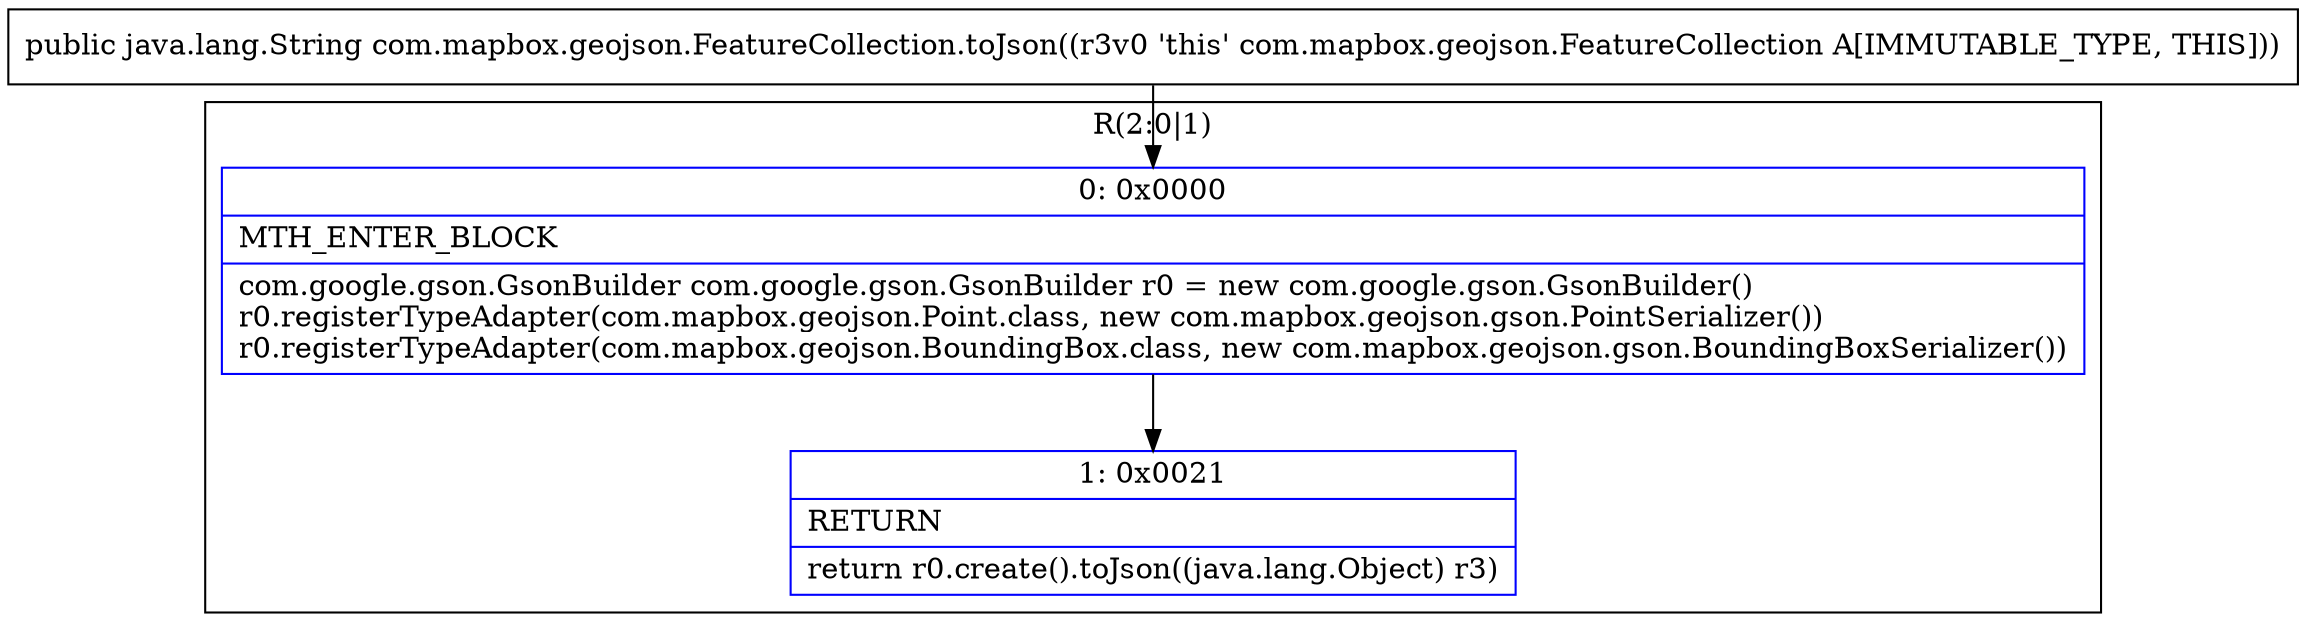 digraph "CFG forcom.mapbox.geojson.FeatureCollection.toJson()Ljava\/lang\/String;" {
subgraph cluster_Region_1745412793 {
label = "R(2:0|1)";
node [shape=record,color=blue];
Node_0 [shape=record,label="{0\:\ 0x0000|MTH_ENTER_BLOCK\l|com.google.gson.GsonBuilder com.google.gson.GsonBuilder r0 = new com.google.gson.GsonBuilder()\lr0.registerTypeAdapter(com.mapbox.geojson.Point.class, new com.mapbox.geojson.gson.PointSerializer())\lr0.registerTypeAdapter(com.mapbox.geojson.BoundingBox.class, new com.mapbox.geojson.gson.BoundingBoxSerializer())\l}"];
Node_1 [shape=record,label="{1\:\ 0x0021|RETURN\l|return r0.create().toJson((java.lang.Object) r3)\l}"];
}
MethodNode[shape=record,label="{public java.lang.String com.mapbox.geojson.FeatureCollection.toJson((r3v0 'this' com.mapbox.geojson.FeatureCollection A[IMMUTABLE_TYPE, THIS])) }"];
MethodNode -> Node_0;
Node_0 -> Node_1;
}

